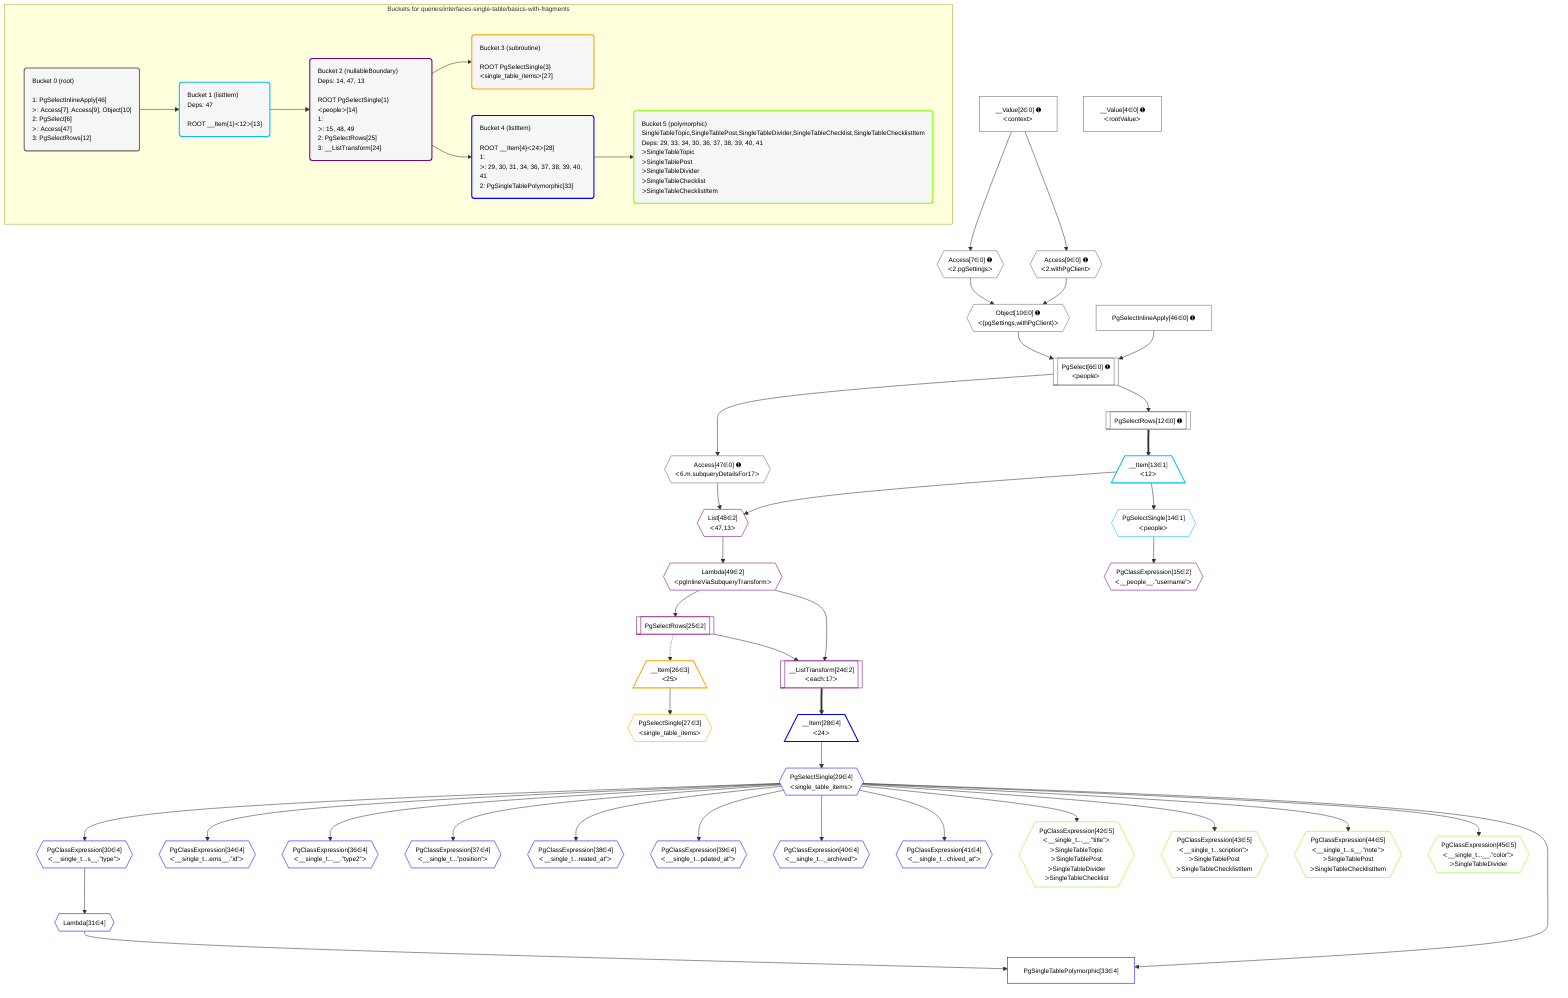 %%{init: {'themeVariables': { 'fontSize': '12px'}}}%%
graph TD
    classDef path fill:#eee,stroke:#000,color:#000
    classDef plan fill:#fff,stroke-width:1px,color:#000
    classDef itemplan fill:#fff,stroke-width:2px,color:#000
    classDef unbatchedplan fill:#dff,stroke-width:1px,color:#000
    classDef sideeffectplan fill:#fcc,stroke-width:2px,color:#000
    classDef bucket fill:#f6f6f6,color:#000,stroke-width:2px,text-align:left

    subgraph "Buckets for queries/interfaces-single-table/basics-with-fragments"
    Bucket0("Bucket 0 (root)<br /><br />1: PgSelectInlineApply[46]<br />ᐳ: Access[7], Access[9], Object[10]<br />2: PgSelect[6]<br />ᐳ: Access[47]<br />3: PgSelectRows[12]"):::bucket
    Bucket1("Bucket 1 (listItem)<br />Deps: 47<br /><br />ROOT __Item{1}ᐸ12ᐳ[13]"):::bucket
    Bucket2("Bucket 2 (nullableBoundary)<br />Deps: 14, 47, 13<br /><br />ROOT PgSelectSingle{1}ᐸpeopleᐳ[14]<br />1: <br />ᐳ: 15, 48, 49<br />2: PgSelectRows[25]<br />3: __ListTransform[24]"):::bucket
    Bucket3("Bucket 3 (subroutine)<br /><br />ROOT PgSelectSingle{3}ᐸsingle_table_itemsᐳ[27]"):::bucket
    Bucket4("Bucket 4 (listItem)<br /><br />ROOT __Item{4}ᐸ24ᐳ[28]<br />1: <br />ᐳ: 29, 30, 31, 34, 36, 37, 38, 39, 40, 41<br />2: PgSingleTablePolymorphic[33]"):::bucket
    Bucket5("Bucket 5 (polymorphic)<br />SingleTableTopic,SingleTablePost,SingleTableDivider,SingleTableChecklist,SingleTableChecklistItem<br />Deps: 29, 33, 34, 30, 36, 37, 38, 39, 40, 41<br />ᐳSingleTableTopic<br />ᐳSingleTablePost<br />ᐳSingleTableDivider<br />ᐳSingleTableChecklist<br />ᐳSingleTableChecklistItem"):::bucket
    end
    Bucket0 --> Bucket1
    Bucket1 --> Bucket2
    Bucket2 --> Bucket3 & Bucket4
    Bucket4 --> Bucket5

    %% plan dependencies
    PgSelect6[["PgSelect[6∈0] ➊<br />ᐸpeopleᐳ"]]:::plan
    Object10{{"Object[10∈0] ➊<br />ᐸ{pgSettings,withPgClient}ᐳ"}}:::plan
    PgSelectInlineApply46["PgSelectInlineApply[46∈0] ➊"]:::plan
    Object10 & PgSelectInlineApply46 --> PgSelect6
    Access7{{"Access[7∈0] ➊<br />ᐸ2.pgSettingsᐳ"}}:::plan
    Access9{{"Access[9∈0] ➊<br />ᐸ2.withPgClientᐳ"}}:::plan
    Access7 & Access9 --> Object10
    __Value2["__Value[2∈0] ➊<br />ᐸcontextᐳ"]:::plan
    __Value2 --> Access7
    __Value2 --> Access9
    PgSelectRows12[["PgSelectRows[12∈0] ➊"]]:::plan
    PgSelect6 --> PgSelectRows12
    Access47{{"Access[47∈0] ➊<br />ᐸ6.m.subqueryDetailsFor17ᐳ"}}:::plan
    PgSelect6 --> Access47
    __Value4["__Value[4∈0] ➊<br />ᐸrootValueᐳ"]:::plan
    __Item13[/"__Item[13∈1]<br />ᐸ12ᐳ"\]:::itemplan
    PgSelectRows12 ==> __Item13
    PgSelectSingle14{{"PgSelectSingle[14∈1]<br />ᐸpeopleᐳ"}}:::plan
    __Item13 --> PgSelectSingle14
    __ListTransform24[["__ListTransform[24∈2]<br />ᐸeach:17ᐳ"]]:::plan
    PgSelectRows25[["PgSelectRows[25∈2]"]]:::plan
    Lambda49{{"Lambda[49∈2]<br />ᐸpgInlineViaSubqueryTransformᐳ"}}:::plan
    PgSelectRows25 & Lambda49 --> __ListTransform24
    List48{{"List[48∈2]<br />ᐸ47,13ᐳ"}}:::plan
    Access47 & __Item13 --> List48
    PgClassExpression15{{"PgClassExpression[15∈2]<br />ᐸ__people__.”username”ᐳ"}}:::plan
    PgSelectSingle14 --> PgClassExpression15
    Lambda49 --> PgSelectRows25
    List48 --> Lambda49
    __Item26[/"__Item[26∈3]<br />ᐸ25ᐳ"\]:::itemplan
    PgSelectRows25 -.-> __Item26
    PgSelectSingle27{{"PgSelectSingle[27∈3]<br />ᐸsingle_table_itemsᐳ"}}:::plan
    __Item26 --> PgSelectSingle27
    PgSingleTablePolymorphic33["PgSingleTablePolymorphic[33∈4]"]:::plan
    Lambda31{{"Lambda[31∈4]"}}:::plan
    PgSelectSingle29{{"PgSelectSingle[29∈4]<br />ᐸsingle_table_itemsᐳ"}}:::plan
    Lambda31 & PgSelectSingle29 --> PgSingleTablePolymorphic33
    __Item28[/"__Item[28∈4]<br />ᐸ24ᐳ"\]:::itemplan
    __ListTransform24 ==> __Item28
    __Item28 --> PgSelectSingle29
    PgClassExpression30{{"PgClassExpression[30∈4]<br />ᐸ__single_t...s__.”type”ᐳ"}}:::plan
    PgSelectSingle29 --> PgClassExpression30
    PgClassExpression30 --> Lambda31
    PgClassExpression34{{"PgClassExpression[34∈4]<br />ᐸ__single_t...ems__.”id”ᐳ"}}:::plan
    PgSelectSingle29 --> PgClassExpression34
    PgClassExpression36{{"PgClassExpression[36∈4]<br />ᐸ__single_t...__.”type2”ᐳ"}}:::plan
    PgSelectSingle29 --> PgClassExpression36
    PgClassExpression37{{"PgClassExpression[37∈4]<br />ᐸ__single_t...”position”ᐳ"}}:::plan
    PgSelectSingle29 --> PgClassExpression37
    PgClassExpression38{{"PgClassExpression[38∈4]<br />ᐸ__single_t...reated_at”ᐳ"}}:::plan
    PgSelectSingle29 --> PgClassExpression38
    PgClassExpression39{{"PgClassExpression[39∈4]<br />ᐸ__single_t...pdated_at”ᐳ"}}:::plan
    PgSelectSingle29 --> PgClassExpression39
    PgClassExpression40{{"PgClassExpression[40∈4]<br />ᐸ__single_t..._archived”ᐳ"}}:::plan
    PgSelectSingle29 --> PgClassExpression40
    PgClassExpression41{{"PgClassExpression[41∈4]<br />ᐸ__single_t...chived_at”ᐳ"}}:::plan
    PgSelectSingle29 --> PgClassExpression41
    PgClassExpression42{{"PgClassExpression[42∈5]<br />ᐸ__single_t...__.”title”ᐳ<br />ᐳSingleTableTopic<br />ᐳSingleTablePost<br />ᐳSingleTableDivider<br />ᐳSingleTableChecklist"}}:::plan
    PgSelectSingle29 --> PgClassExpression42
    PgClassExpression43{{"PgClassExpression[43∈5]<br />ᐸ__single_t...scription”ᐳ<br />ᐳSingleTablePost<br />ᐳSingleTableChecklistItem"}}:::plan
    PgSelectSingle29 --> PgClassExpression43
    PgClassExpression44{{"PgClassExpression[44∈5]<br />ᐸ__single_t...s__.”note”ᐳ<br />ᐳSingleTablePost<br />ᐳSingleTableChecklistItem"}}:::plan
    PgSelectSingle29 --> PgClassExpression44
    PgClassExpression45{{"PgClassExpression[45∈5]<br />ᐸ__single_t...__.”color”ᐳ<br />ᐳSingleTableDivider"}}:::plan
    PgSelectSingle29 --> PgClassExpression45

    %% define steps
    classDef bucket0 stroke:#696969
    class Bucket0,__Value2,__Value4,PgSelect6,Access7,Access9,Object10,PgSelectRows12,PgSelectInlineApply46,Access47 bucket0
    classDef bucket1 stroke:#00bfff
    class Bucket1,__Item13,PgSelectSingle14 bucket1
    classDef bucket2 stroke:#7f007f
    class Bucket2,PgClassExpression15,__ListTransform24,PgSelectRows25,List48,Lambda49 bucket2
    classDef bucket3 stroke:#ffa500
    class Bucket3,__Item26,PgSelectSingle27 bucket3
    classDef bucket4 stroke:#0000ff
    class Bucket4,__Item28,PgSelectSingle29,PgClassExpression30,Lambda31,PgSingleTablePolymorphic33,PgClassExpression34,PgClassExpression36,PgClassExpression37,PgClassExpression38,PgClassExpression39,PgClassExpression40,PgClassExpression41 bucket4
    classDef bucket5 stroke:#7fff00
    class Bucket5,PgClassExpression42,PgClassExpression43,PgClassExpression44,PgClassExpression45 bucket5